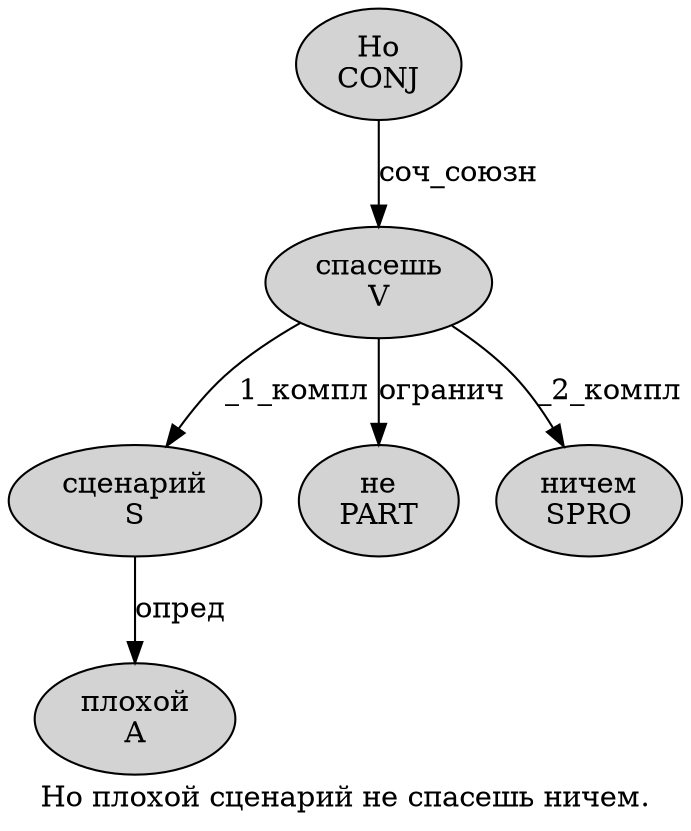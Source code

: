 digraph SENTENCE_4332 {
	graph [label="Но плохой сценарий не спасешь ничем."]
	node [style=filled]
		0 [label="Но
CONJ" color="" fillcolor=lightgray penwidth=1 shape=ellipse]
		1 [label="плохой
A" color="" fillcolor=lightgray penwidth=1 shape=ellipse]
		2 [label="сценарий
S" color="" fillcolor=lightgray penwidth=1 shape=ellipse]
		3 [label="не
PART" color="" fillcolor=lightgray penwidth=1 shape=ellipse]
		4 [label="спасешь
V" color="" fillcolor=lightgray penwidth=1 shape=ellipse]
		5 [label="ничем
SPRO" color="" fillcolor=lightgray penwidth=1 shape=ellipse]
			0 -> 4 [label="соч_союзн"]
			4 -> 2 [label="_1_компл"]
			4 -> 3 [label="огранич"]
			4 -> 5 [label="_2_компл"]
			2 -> 1 [label="опред"]
}